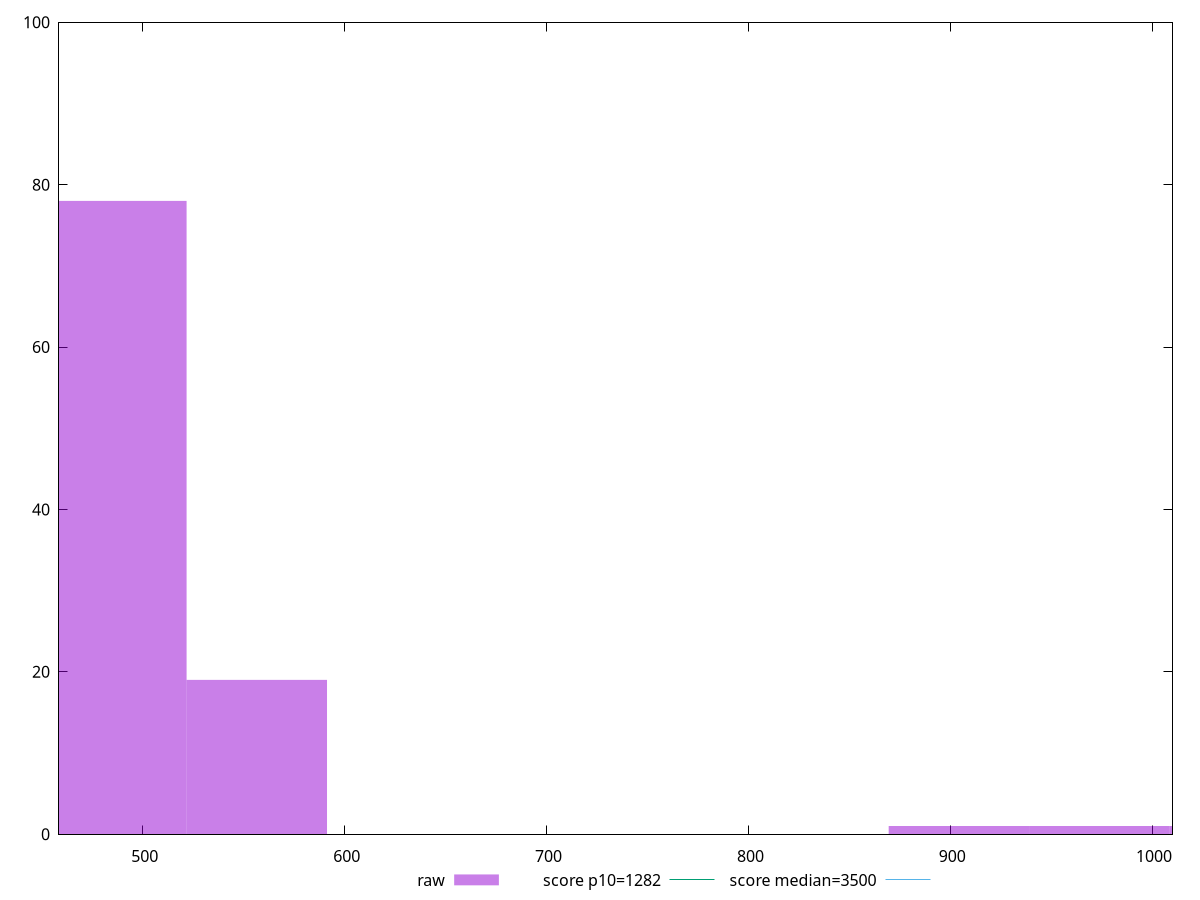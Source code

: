 reset

$raw <<EOF
904.280554364484 1
486.92029850395295 78
556.4803411473748 19
1043.4006396513278 1
973.8405970079059 1
EOF

set key outside below
set boxwidth 69.56004264342185
set xrange [458.49600000000015:1010.0960000000028]
set yrange [0:100]
set trange [0:100]
set style fill transparent solid 0.5 noborder

set parametric
set terminal svg size 640, 490 enhanced background rgb 'white'
set output "reports/report_00033_2021-03-01T14-23-16.841Z/bootup-time/samples/astro-inner-cached/raw/histogram.svg"

plot $raw title "raw" with boxes, \
     1282,t title "score p10=1282", \
     3500,t title "score median=3500"

reset
